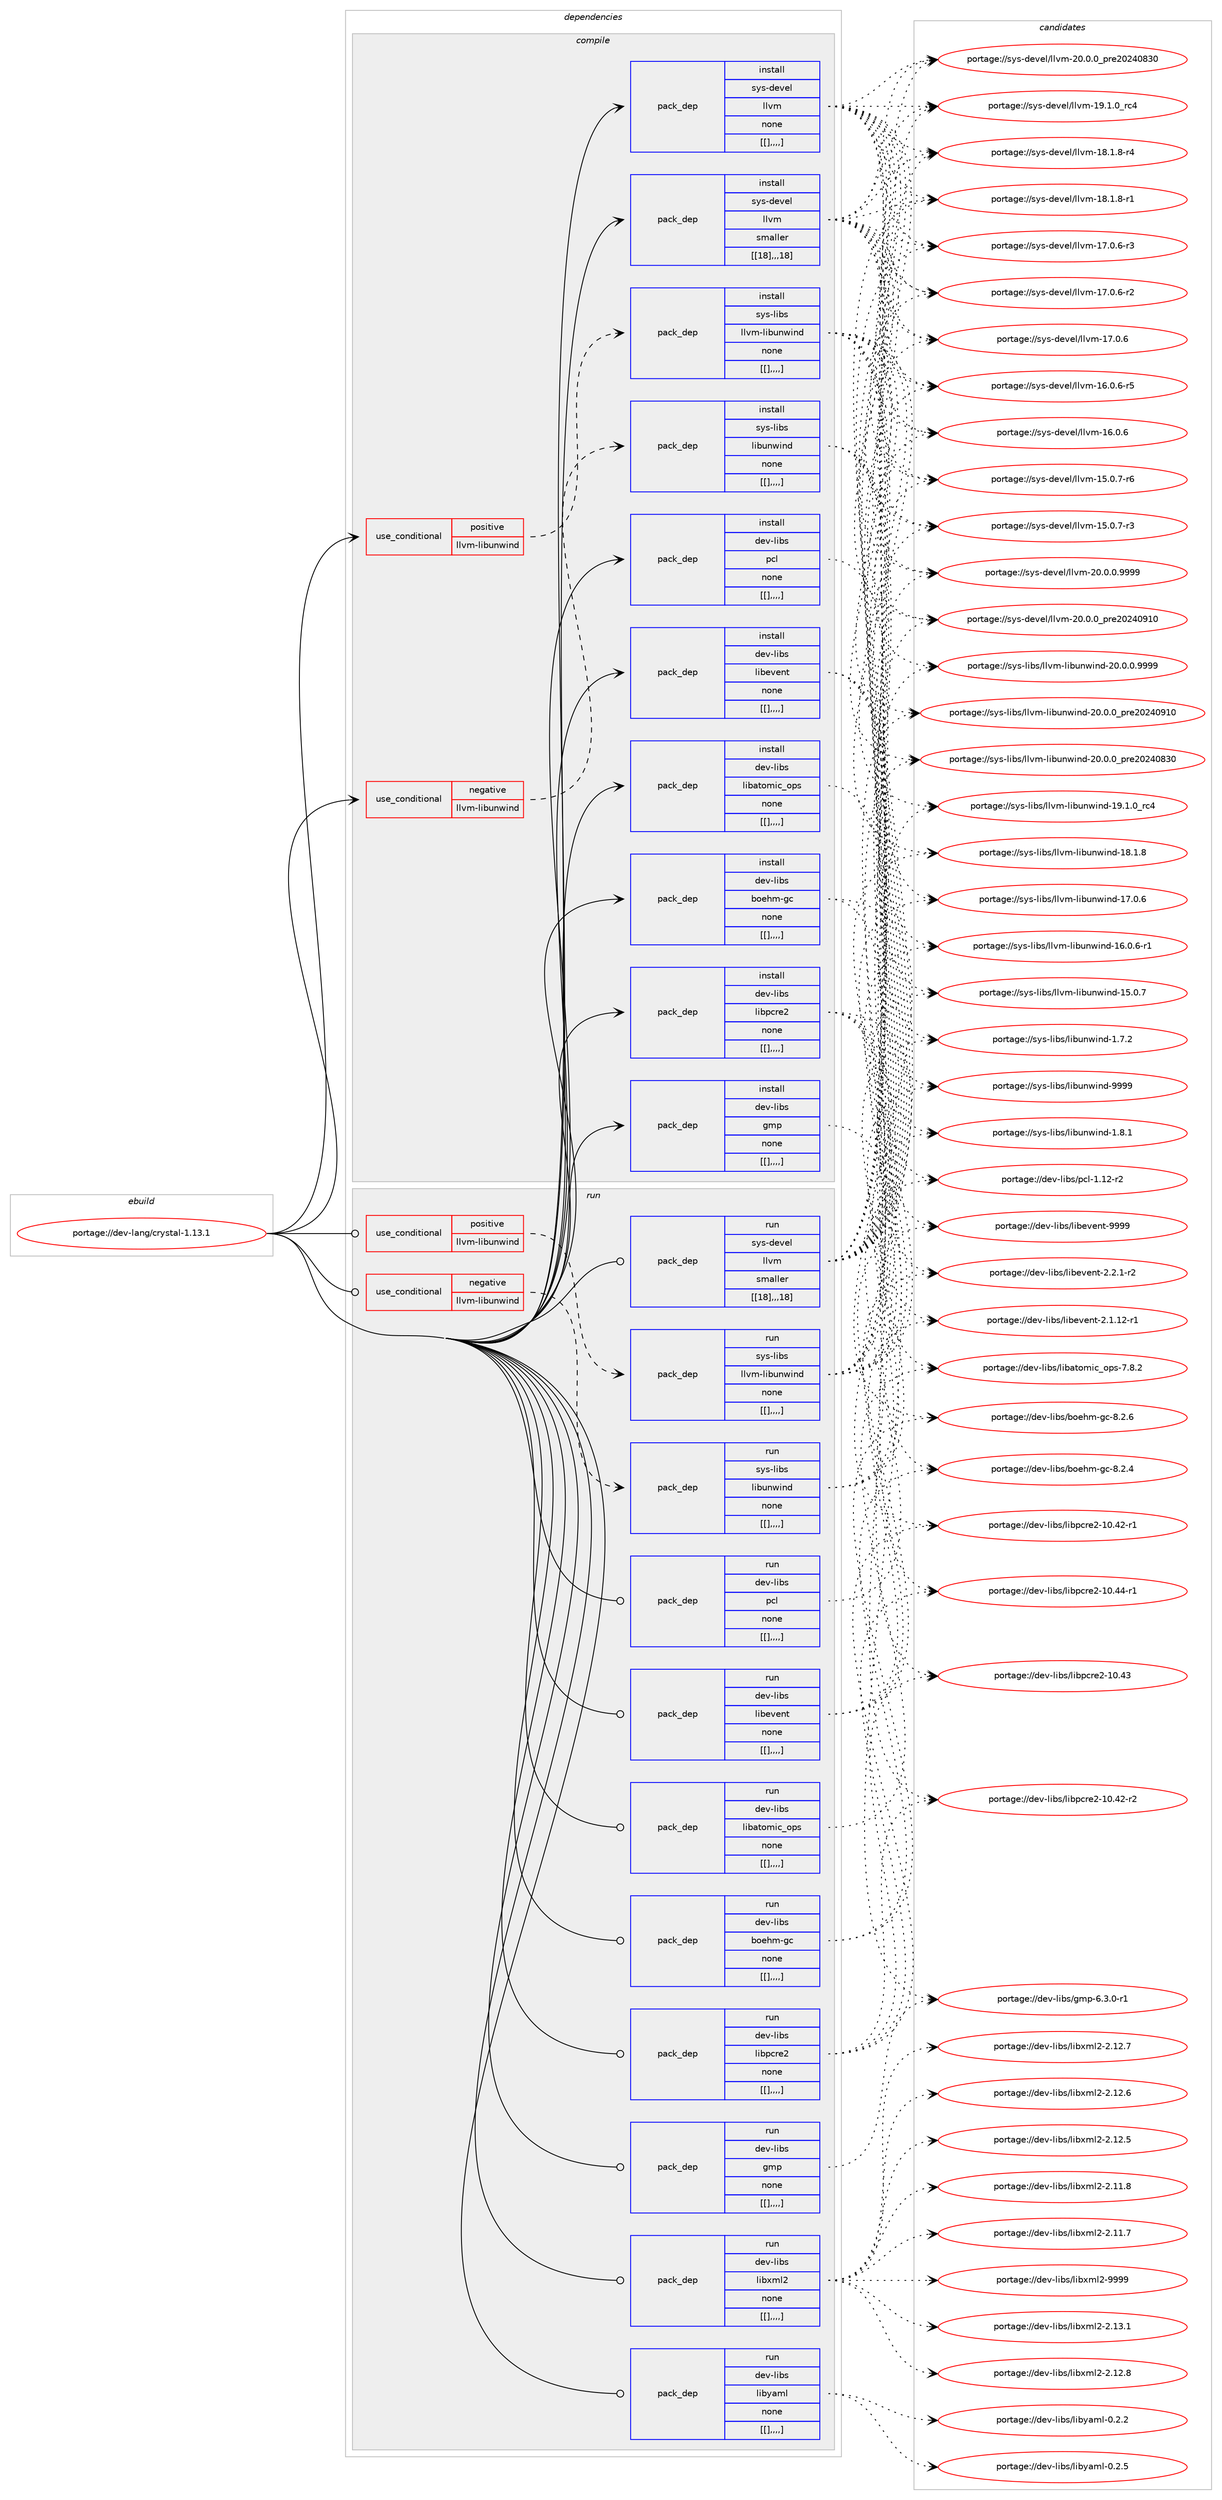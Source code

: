 digraph prolog {

# *************
# Graph options
# *************

newrank=true;
concentrate=true;
compound=true;
graph [rankdir=LR,fontname=Helvetica,fontsize=10,ranksep=1.5];#, ranksep=2.5, nodesep=0.2];
edge  [arrowhead=vee];
node  [fontname=Helvetica,fontsize=10];

# **********
# The ebuild
# **********

subgraph cluster_leftcol {
color=gray;
label=<<i>ebuild</i>>;
id [label="portage://dev-lang/crystal-1.13.1", color=red, width=4, href="../dev-lang/crystal-1.13.1.svg"];
}

# ****************
# The dependencies
# ****************

subgraph cluster_midcol {
color=gray;
label=<<i>dependencies</i>>;
subgraph cluster_compile {
fillcolor="#eeeeee";
style=filled;
label=<<i>compile</i>>;
subgraph cond23133 {
dependency98848 [label=<<TABLE BORDER="0" CELLBORDER="1" CELLSPACING="0" CELLPADDING="4"><TR><TD ROWSPAN="3" CELLPADDING="10">use_conditional</TD></TR><TR><TD>negative</TD></TR><TR><TD>llvm-libunwind</TD></TR></TABLE>>, shape=none, color=red];
subgraph pack74657 {
dependency98849 [label=<<TABLE BORDER="0" CELLBORDER="1" CELLSPACING="0" CELLPADDING="4" WIDTH="220"><TR><TD ROWSPAN="6" CELLPADDING="30">pack_dep</TD></TR><TR><TD WIDTH="110">install</TD></TR><TR><TD>sys-libs</TD></TR><TR><TD>libunwind</TD></TR><TR><TD>none</TD></TR><TR><TD>[[],,,,]</TD></TR></TABLE>>, shape=none, color=blue];
}
dependency98848:e -> dependency98849:w [weight=20,style="dashed",arrowhead="vee"];
}
id:e -> dependency98848:w [weight=20,style="solid",arrowhead="vee"];
subgraph cond23134 {
dependency98850 [label=<<TABLE BORDER="0" CELLBORDER="1" CELLSPACING="0" CELLPADDING="4"><TR><TD ROWSPAN="3" CELLPADDING="10">use_conditional</TD></TR><TR><TD>positive</TD></TR><TR><TD>llvm-libunwind</TD></TR></TABLE>>, shape=none, color=red];
subgraph pack74658 {
dependency98851 [label=<<TABLE BORDER="0" CELLBORDER="1" CELLSPACING="0" CELLPADDING="4" WIDTH="220"><TR><TD ROWSPAN="6" CELLPADDING="30">pack_dep</TD></TR><TR><TD WIDTH="110">install</TD></TR><TR><TD>sys-libs</TD></TR><TR><TD>llvm-libunwind</TD></TR><TR><TD>none</TD></TR><TR><TD>[[],,,,]</TD></TR></TABLE>>, shape=none, color=blue];
}
dependency98850:e -> dependency98851:w [weight=20,style="dashed",arrowhead="vee"];
}
id:e -> dependency98850:w [weight=20,style="solid",arrowhead="vee"];
subgraph pack74659 {
dependency98852 [label=<<TABLE BORDER="0" CELLBORDER="1" CELLSPACING="0" CELLPADDING="4" WIDTH="220"><TR><TD ROWSPAN="6" CELLPADDING="30">pack_dep</TD></TR><TR><TD WIDTH="110">install</TD></TR><TR><TD>dev-libs</TD></TR><TR><TD>boehm-gc</TD></TR><TR><TD>none</TD></TR><TR><TD>[[],,,,]</TD></TR></TABLE>>, shape=none, color=blue];
}
id:e -> dependency98852:w [weight=20,style="solid",arrowhead="vee"];
subgraph pack74660 {
dependency98853 [label=<<TABLE BORDER="0" CELLBORDER="1" CELLSPACING="0" CELLPADDING="4" WIDTH="220"><TR><TD ROWSPAN="6" CELLPADDING="30">pack_dep</TD></TR><TR><TD WIDTH="110">install</TD></TR><TR><TD>dev-libs</TD></TR><TR><TD>gmp</TD></TR><TR><TD>none</TD></TR><TR><TD>[[],,,,]</TD></TR></TABLE>>, shape=none, color=blue];
}
id:e -> dependency98853:w [weight=20,style="solid",arrowhead="vee"];
subgraph pack74661 {
dependency98854 [label=<<TABLE BORDER="0" CELLBORDER="1" CELLSPACING="0" CELLPADDING="4" WIDTH="220"><TR><TD ROWSPAN="6" CELLPADDING="30">pack_dep</TD></TR><TR><TD WIDTH="110">install</TD></TR><TR><TD>dev-libs</TD></TR><TR><TD>libatomic_ops</TD></TR><TR><TD>none</TD></TR><TR><TD>[[],,,,]</TD></TR></TABLE>>, shape=none, color=blue];
}
id:e -> dependency98854:w [weight=20,style="solid",arrowhead="vee"];
subgraph pack74662 {
dependency98855 [label=<<TABLE BORDER="0" CELLBORDER="1" CELLSPACING="0" CELLPADDING="4" WIDTH="220"><TR><TD ROWSPAN="6" CELLPADDING="30">pack_dep</TD></TR><TR><TD WIDTH="110">install</TD></TR><TR><TD>dev-libs</TD></TR><TR><TD>libevent</TD></TR><TR><TD>none</TD></TR><TR><TD>[[],,,,]</TD></TR></TABLE>>, shape=none, color=blue];
}
id:e -> dependency98855:w [weight=20,style="solid",arrowhead="vee"];
subgraph pack74663 {
dependency98856 [label=<<TABLE BORDER="0" CELLBORDER="1" CELLSPACING="0" CELLPADDING="4" WIDTH="220"><TR><TD ROWSPAN="6" CELLPADDING="30">pack_dep</TD></TR><TR><TD WIDTH="110">install</TD></TR><TR><TD>dev-libs</TD></TR><TR><TD>libpcre2</TD></TR><TR><TD>none</TD></TR><TR><TD>[[],,,,]</TD></TR></TABLE>>, shape=none, color=blue];
}
id:e -> dependency98856:w [weight=20,style="solid",arrowhead="vee"];
subgraph pack74664 {
dependency98857 [label=<<TABLE BORDER="0" CELLBORDER="1" CELLSPACING="0" CELLPADDING="4" WIDTH="220"><TR><TD ROWSPAN="6" CELLPADDING="30">pack_dep</TD></TR><TR><TD WIDTH="110">install</TD></TR><TR><TD>dev-libs</TD></TR><TR><TD>pcl</TD></TR><TR><TD>none</TD></TR><TR><TD>[[],,,,]</TD></TR></TABLE>>, shape=none, color=blue];
}
id:e -> dependency98857:w [weight=20,style="solid",arrowhead="vee"];
subgraph pack74665 {
dependency98858 [label=<<TABLE BORDER="0" CELLBORDER="1" CELLSPACING="0" CELLPADDING="4" WIDTH="220"><TR><TD ROWSPAN="6" CELLPADDING="30">pack_dep</TD></TR><TR><TD WIDTH="110">install</TD></TR><TR><TD>sys-devel</TD></TR><TR><TD>llvm</TD></TR><TR><TD>smaller</TD></TR><TR><TD>[[18],,,18]</TD></TR></TABLE>>, shape=none, color=blue];
}
id:e -> dependency98858:w [weight=20,style="solid",arrowhead="vee"];
subgraph pack74666 {
dependency98859 [label=<<TABLE BORDER="0" CELLBORDER="1" CELLSPACING="0" CELLPADDING="4" WIDTH="220"><TR><TD ROWSPAN="6" CELLPADDING="30">pack_dep</TD></TR><TR><TD WIDTH="110">install</TD></TR><TR><TD>sys-devel</TD></TR><TR><TD>llvm</TD></TR><TR><TD>none</TD></TR><TR><TD>[[],,,,]</TD></TR></TABLE>>, shape=none, color=blue];
}
id:e -> dependency98859:w [weight=20,style="solid",arrowhead="vee"];
}
subgraph cluster_compileandrun {
fillcolor="#eeeeee";
style=filled;
label=<<i>compile and run</i>>;
}
subgraph cluster_run {
fillcolor="#eeeeee";
style=filled;
label=<<i>run</i>>;
subgraph cond23135 {
dependency98860 [label=<<TABLE BORDER="0" CELLBORDER="1" CELLSPACING="0" CELLPADDING="4"><TR><TD ROWSPAN="3" CELLPADDING="10">use_conditional</TD></TR><TR><TD>negative</TD></TR><TR><TD>llvm-libunwind</TD></TR></TABLE>>, shape=none, color=red];
subgraph pack74667 {
dependency98861 [label=<<TABLE BORDER="0" CELLBORDER="1" CELLSPACING="0" CELLPADDING="4" WIDTH="220"><TR><TD ROWSPAN="6" CELLPADDING="30">pack_dep</TD></TR><TR><TD WIDTH="110">run</TD></TR><TR><TD>sys-libs</TD></TR><TR><TD>libunwind</TD></TR><TR><TD>none</TD></TR><TR><TD>[[],,,,]</TD></TR></TABLE>>, shape=none, color=blue];
}
dependency98860:e -> dependency98861:w [weight=20,style="dashed",arrowhead="vee"];
}
id:e -> dependency98860:w [weight=20,style="solid",arrowhead="odot"];
subgraph cond23136 {
dependency98862 [label=<<TABLE BORDER="0" CELLBORDER="1" CELLSPACING="0" CELLPADDING="4"><TR><TD ROWSPAN="3" CELLPADDING="10">use_conditional</TD></TR><TR><TD>positive</TD></TR><TR><TD>llvm-libunwind</TD></TR></TABLE>>, shape=none, color=red];
subgraph pack74668 {
dependency98863 [label=<<TABLE BORDER="0" CELLBORDER="1" CELLSPACING="0" CELLPADDING="4" WIDTH="220"><TR><TD ROWSPAN="6" CELLPADDING="30">pack_dep</TD></TR><TR><TD WIDTH="110">run</TD></TR><TR><TD>sys-libs</TD></TR><TR><TD>llvm-libunwind</TD></TR><TR><TD>none</TD></TR><TR><TD>[[],,,,]</TD></TR></TABLE>>, shape=none, color=blue];
}
dependency98862:e -> dependency98863:w [weight=20,style="dashed",arrowhead="vee"];
}
id:e -> dependency98862:w [weight=20,style="solid",arrowhead="odot"];
subgraph pack74669 {
dependency98864 [label=<<TABLE BORDER="0" CELLBORDER="1" CELLSPACING="0" CELLPADDING="4" WIDTH="220"><TR><TD ROWSPAN="6" CELLPADDING="30">pack_dep</TD></TR><TR><TD WIDTH="110">run</TD></TR><TR><TD>dev-libs</TD></TR><TR><TD>boehm-gc</TD></TR><TR><TD>none</TD></TR><TR><TD>[[],,,,]</TD></TR></TABLE>>, shape=none, color=blue];
}
id:e -> dependency98864:w [weight=20,style="solid",arrowhead="odot"];
subgraph pack74670 {
dependency98865 [label=<<TABLE BORDER="0" CELLBORDER="1" CELLSPACING="0" CELLPADDING="4" WIDTH="220"><TR><TD ROWSPAN="6" CELLPADDING="30">pack_dep</TD></TR><TR><TD WIDTH="110">run</TD></TR><TR><TD>dev-libs</TD></TR><TR><TD>gmp</TD></TR><TR><TD>none</TD></TR><TR><TD>[[],,,,]</TD></TR></TABLE>>, shape=none, color=blue];
}
id:e -> dependency98865:w [weight=20,style="solid",arrowhead="odot"];
subgraph pack74671 {
dependency98866 [label=<<TABLE BORDER="0" CELLBORDER="1" CELLSPACING="0" CELLPADDING="4" WIDTH="220"><TR><TD ROWSPAN="6" CELLPADDING="30">pack_dep</TD></TR><TR><TD WIDTH="110">run</TD></TR><TR><TD>dev-libs</TD></TR><TR><TD>libatomic_ops</TD></TR><TR><TD>none</TD></TR><TR><TD>[[],,,,]</TD></TR></TABLE>>, shape=none, color=blue];
}
id:e -> dependency98866:w [weight=20,style="solid",arrowhead="odot"];
subgraph pack74672 {
dependency98867 [label=<<TABLE BORDER="0" CELLBORDER="1" CELLSPACING="0" CELLPADDING="4" WIDTH="220"><TR><TD ROWSPAN="6" CELLPADDING="30">pack_dep</TD></TR><TR><TD WIDTH="110">run</TD></TR><TR><TD>dev-libs</TD></TR><TR><TD>libevent</TD></TR><TR><TD>none</TD></TR><TR><TD>[[],,,,]</TD></TR></TABLE>>, shape=none, color=blue];
}
id:e -> dependency98867:w [weight=20,style="solid",arrowhead="odot"];
subgraph pack74673 {
dependency98868 [label=<<TABLE BORDER="0" CELLBORDER="1" CELLSPACING="0" CELLPADDING="4" WIDTH="220"><TR><TD ROWSPAN="6" CELLPADDING="30">pack_dep</TD></TR><TR><TD WIDTH="110">run</TD></TR><TR><TD>dev-libs</TD></TR><TR><TD>libpcre2</TD></TR><TR><TD>none</TD></TR><TR><TD>[[],,,,]</TD></TR></TABLE>>, shape=none, color=blue];
}
id:e -> dependency98868:w [weight=20,style="solid",arrowhead="odot"];
subgraph pack74674 {
dependency98869 [label=<<TABLE BORDER="0" CELLBORDER="1" CELLSPACING="0" CELLPADDING="4" WIDTH="220"><TR><TD ROWSPAN="6" CELLPADDING="30">pack_dep</TD></TR><TR><TD WIDTH="110">run</TD></TR><TR><TD>dev-libs</TD></TR><TR><TD>libxml2</TD></TR><TR><TD>none</TD></TR><TR><TD>[[],,,,]</TD></TR></TABLE>>, shape=none, color=blue];
}
id:e -> dependency98869:w [weight=20,style="solid",arrowhead="odot"];
subgraph pack74675 {
dependency98870 [label=<<TABLE BORDER="0" CELLBORDER="1" CELLSPACING="0" CELLPADDING="4" WIDTH="220"><TR><TD ROWSPAN="6" CELLPADDING="30">pack_dep</TD></TR><TR><TD WIDTH="110">run</TD></TR><TR><TD>dev-libs</TD></TR><TR><TD>libyaml</TD></TR><TR><TD>none</TD></TR><TR><TD>[[],,,,]</TD></TR></TABLE>>, shape=none, color=blue];
}
id:e -> dependency98870:w [weight=20,style="solid",arrowhead="odot"];
subgraph pack74676 {
dependency98871 [label=<<TABLE BORDER="0" CELLBORDER="1" CELLSPACING="0" CELLPADDING="4" WIDTH="220"><TR><TD ROWSPAN="6" CELLPADDING="30">pack_dep</TD></TR><TR><TD WIDTH="110">run</TD></TR><TR><TD>dev-libs</TD></TR><TR><TD>pcl</TD></TR><TR><TD>none</TD></TR><TR><TD>[[],,,,]</TD></TR></TABLE>>, shape=none, color=blue];
}
id:e -> dependency98871:w [weight=20,style="solid",arrowhead="odot"];
subgraph pack74677 {
dependency98872 [label=<<TABLE BORDER="0" CELLBORDER="1" CELLSPACING="0" CELLPADDING="4" WIDTH="220"><TR><TD ROWSPAN="6" CELLPADDING="30">pack_dep</TD></TR><TR><TD WIDTH="110">run</TD></TR><TR><TD>sys-devel</TD></TR><TR><TD>llvm</TD></TR><TR><TD>smaller</TD></TR><TR><TD>[[18],,,18]</TD></TR></TABLE>>, shape=none, color=blue];
}
id:e -> dependency98872:w [weight=20,style="solid",arrowhead="odot"];
}
}

# **************
# The candidates
# **************

subgraph cluster_choices {
rank=same;
color=gray;
label=<<i>candidates</i>>;

subgraph choice74657 {
color=black;
nodesep=1;
choice115121115451081059811547108105981171101191051101004557575757 [label="portage://sys-libs/libunwind-9999", color=red, width=4,href="../sys-libs/libunwind-9999.svg"];
choice11512111545108105981154710810598117110119105110100454946564649 [label="portage://sys-libs/libunwind-1.8.1", color=red, width=4,href="../sys-libs/libunwind-1.8.1.svg"];
choice11512111545108105981154710810598117110119105110100454946554650 [label="portage://sys-libs/libunwind-1.7.2", color=red, width=4,href="../sys-libs/libunwind-1.7.2.svg"];
dependency98849:e -> choice115121115451081059811547108105981171101191051101004557575757:w [style=dotted,weight="100"];
dependency98849:e -> choice11512111545108105981154710810598117110119105110100454946564649:w [style=dotted,weight="100"];
dependency98849:e -> choice11512111545108105981154710810598117110119105110100454946554650:w [style=dotted,weight="100"];
}
subgraph choice74658 {
color=black;
nodesep=1;
choice1151211154510810598115471081081181094510810598117110119105110100455048464846484657575757 [label="portage://sys-libs/llvm-libunwind-20.0.0.9999", color=red, width=4,href="../sys-libs/llvm-libunwind-20.0.0.9999.svg"];
choice115121115451081059811547108108118109451081059811711011910511010045504846484648951121141015048505248574948 [label="portage://sys-libs/llvm-libunwind-20.0.0_pre20240910", color=red, width=4,href="../sys-libs/llvm-libunwind-20.0.0_pre20240910.svg"];
choice115121115451081059811547108108118109451081059811711011910511010045504846484648951121141015048505248565148 [label="portage://sys-libs/llvm-libunwind-20.0.0_pre20240830", color=red, width=4,href="../sys-libs/llvm-libunwind-20.0.0_pre20240830.svg"];
choice115121115451081059811547108108118109451081059811711011910511010045495746494648951149952 [label="portage://sys-libs/llvm-libunwind-19.1.0_rc4", color=red, width=4,href="../sys-libs/llvm-libunwind-19.1.0_rc4.svg"];
choice115121115451081059811547108108118109451081059811711011910511010045495646494656 [label="portage://sys-libs/llvm-libunwind-18.1.8", color=red, width=4,href="../sys-libs/llvm-libunwind-18.1.8.svg"];
choice115121115451081059811547108108118109451081059811711011910511010045495546484654 [label="portage://sys-libs/llvm-libunwind-17.0.6", color=red, width=4,href="../sys-libs/llvm-libunwind-17.0.6.svg"];
choice1151211154510810598115471081081181094510810598117110119105110100454954464846544511449 [label="portage://sys-libs/llvm-libunwind-16.0.6-r1", color=red, width=4,href="../sys-libs/llvm-libunwind-16.0.6-r1.svg"];
choice115121115451081059811547108108118109451081059811711011910511010045495346484655 [label="portage://sys-libs/llvm-libunwind-15.0.7", color=red, width=4,href="../sys-libs/llvm-libunwind-15.0.7.svg"];
dependency98851:e -> choice1151211154510810598115471081081181094510810598117110119105110100455048464846484657575757:w [style=dotted,weight="100"];
dependency98851:e -> choice115121115451081059811547108108118109451081059811711011910511010045504846484648951121141015048505248574948:w [style=dotted,weight="100"];
dependency98851:e -> choice115121115451081059811547108108118109451081059811711011910511010045504846484648951121141015048505248565148:w [style=dotted,weight="100"];
dependency98851:e -> choice115121115451081059811547108108118109451081059811711011910511010045495746494648951149952:w [style=dotted,weight="100"];
dependency98851:e -> choice115121115451081059811547108108118109451081059811711011910511010045495646494656:w [style=dotted,weight="100"];
dependency98851:e -> choice115121115451081059811547108108118109451081059811711011910511010045495546484654:w [style=dotted,weight="100"];
dependency98851:e -> choice1151211154510810598115471081081181094510810598117110119105110100454954464846544511449:w [style=dotted,weight="100"];
dependency98851:e -> choice115121115451081059811547108108118109451081059811711011910511010045495346484655:w [style=dotted,weight="100"];
}
subgraph choice74659 {
color=black;
nodesep=1;
choice100101118451081059811547981111011041094510399455646504654 [label="portage://dev-libs/boehm-gc-8.2.6", color=red, width=4,href="../dev-libs/boehm-gc-8.2.6.svg"];
choice100101118451081059811547981111011041094510399455646504652 [label="portage://dev-libs/boehm-gc-8.2.4", color=red, width=4,href="../dev-libs/boehm-gc-8.2.4.svg"];
dependency98852:e -> choice100101118451081059811547981111011041094510399455646504654:w [style=dotted,weight="100"];
dependency98852:e -> choice100101118451081059811547981111011041094510399455646504652:w [style=dotted,weight="100"];
}
subgraph choice74660 {
color=black;
nodesep=1;
choice1001011184510810598115471031091124554465146484511449 [label="portage://dev-libs/gmp-6.3.0-r1", color=red, width=4,href="../dev-libs/gmp-6.3.0-r1.svg"];
dependency98853:e -> choice1001011184510810598115471031091124554465146484511449:w [style=dotted,weight="100"];
}
subgraph choice74661 {
color=black;
nodesep=1;
choice10010111845108105981154710810598971161111091059995111112115455546564650 [label="portage://dev-libs/libatomic_ops-7.8.2", color=red, width=4,href="../dev-libs/libatomic_ops-7.8.2.svg"];
dependency98854:e -> choice10010111845108105981154710810598971161111091059995111112115455546564650:w [style=dotted,weight="100"];
}
subgraph choice74662 {
color=black;
nodesep=1;
choice100101118451081059811547108105981011181011101164557575757 [label="portage://dev-libs/libevent-9999", color=red, width=4,href="../dev-libs/libevent-9999.svg"];
choice100101118451081059811547108105981011181011101164550465046494511450 [label="portage://dev-libs/libevent-2.2.1-r2", color=red, width=4,href="../dev-libs/libevent-2.2.1-r2.svg"];
choice10010111845108105981154710810598101118101110116455046494649504511449 [label="portage://dev-libs/libevent-2.1.12-r1", color=red, width=4,href="../dev-libs/libevent-2.1.12-r1.svg"];
dependency98855:e -> choice100101118451081059811547108105981011181011101164557575757:w [style=dotted,weight="100"];
dependency98855:e -> choice100101118451081059811547108105981011181011101164550465046494511450:w [style=dotted,weight="100"];
dependency98855:e -> choice10010111845108105981154710810598101118101110116455046494649504511449:w [style=dotted,weight="100"];
}
subgraph choice74663 {
color=black;
nodesep=1;
choice1001011184510810598115471081059811299114101504549484652524511449 [label="portage://dev-libs/libpcre2-10.44-r1", color=red, width=4,href="../dev-libs/libpcre2-10.44-r1.svg"];
choice100101118451081059811547108105981129911410150454948465251 [label="portage://dev-libs/libpcre2-10.43", color=red, width=4,href="../dev-libs/libpcre2-10.43.svg"];
choice1001011184510810598115471081059811299114101504549484652504511450 [label="portage://dev-libs/libpcre2-10.42-r2", color=red, width=4,href="../dev-libs/libpcre2-10.42-r2.svg"];
choice1001011184510810598115471081059811299114101504549484652504511449 [label="portage://dev-libs/libpcre2-10.42-r1", color=red, width=4,href="../dev-libs/libpcre2-10.42-r1.svg"];
dependency98856:e -> choice1001011184510810598115471081059811299114101504549484652524511449:w [style=dotted,weight="100"];
dependency98856:e -> choice100101118451081059811547108105981129911410150454948465251:w [style=dotted,weight="100"];
dependency98856:e -> choice1001011184510810598115471081059811299114101504549484652504511450:w [style=dotted,weight="100"];
dependency98856:e -> choice1001011184510810598115471081059811299114101504549484652504511449:w [style=dotted,weight="100"];
}
subgraph choice74664 {
color=black;
nodesep=1;
choice1001011184510810598115471129910845494649504511450 [label="portage://dev-libs/pcl-1.12-r2", color=red, width=4,href="../dev-libs/pcl-1.12-r2.svg"];
dependency98857:e -> choice1001011184510810598115471129910845494649504511450:w [style=dotted,weight="100"];
}
subgraph choice74665 {
color=black;
nodesep=1;
choice1151211154510010111810110847108108118109455048464846484657575757 [label="portage://sys-devel/llvm-20.0.0.9999", color=red, width=4,href="../sys-devel/llvm-20.0.0.9999.svg"];
choice115121115451001011181011084710810811810945504846484648951121141015048505248574948 [label="portage://sys-devel/llvm-20.0.0_pre20240910", color=red, width=4,href="../sys-devel/llvm-20.0.0_pre20240910.svg"];
choice115121115451001011181011084710810811810945504846484648951121141015048505248565148 [label="portage://sys-devel/llvm-20.0.0_pre20240830", color=red, width=4,href="../sys-devel/llvm-20.0.0_pre20240830.svg"];
choice115121115451001011181011084710810811810945495746494648951149952 [label="portage://sys-devel/llvm-19.1.0_rc4", color=red, width=4,href="../sys-devel/llvm-19.1.0_rc4.svg"];
choice1151211154510010111810110847108108118109454956464946564511452 [label="portage://sys-devel/llvm-18.1.8-r4", color=red, width=4,href="../sys-devel/llvm-18.1.8-r4.svg"];
choice1151211154510010111810110847108108118109454956464946564511449 [label="portage://sys-devel/llvm-18.1.8-r1", color=red, width=4,href="../sys-devel/llvm-18.1.8-r1.svg"];
choice1151211154510010111810110847108108118109454955464846544511451 [label="portage://sys-devel/llvm-17.0.6-r3", color=red, width=4,href="../sys-devel/llvm-17.0.6-r3.svg"];
choice1151211154510010111810110847108108118109454955464846544511450 [label="portage://sys-devel/llvm-17.0.6-r2", color=red, width=4,href="../sys-devel/llvm-17.0.6-r2.svg"];
choice115121115451001011181011084710810811810945495546484654 [label="portage://sys-devel/llvm-17.0.6", color=red, width=4,href="../sys-devel/llvm-17.0.6.svg"];
choice1151211154510010111810110847108108118109454954464846544511453 [label="portage://sys-devel/llvm-16.0.6-r5", color=red, width=4,href="../sys-devel/llvm-16.0.6-r5.svg"];
choice115121115451001011181011084710810811810945495446484654 [label="portage://sys-devel/llvm-16.0.6", color=red, width=4,href="../sys-devel/llvm-16.0.6.svg"];
choice1151211154510010111810110847108108118109454953464846554511454 [label="portage://sys-devel/llvm-15.0.7-r6", color=red, width=4,href="../sys-devel/llvm-15.0.7-r6.svg"];
choice1151211154510010111810110847108108118109454953464846554511451 [label="portage://sys-devel/llvm-15.0.7-r3", color=red, width=4,href="../sys-devel/llvm-15.0.7-r3.svg"];
dependency98858:e -> choice1151211154510010111810110847108108118109455048464846484657575757:w [style=dotted,weight="100"];
dependency98858:e -> choice115121115451001011181011084710810811810945504846484648951121141015048505248574948:w [style=dotted,weight="100"];
dependency98858:e -> choice115121115451001011181011084710810811810945504846484648951121141015048505248565148:w [style=dotted,weight="100"];
dependency98858:e -> choice115121115451001011181011084710810811810945495746494648951149952:w [style=dotted,weight="100"];
dependency98858:e -> choice1151211154510010111810110847108108118109454956464946564511452:w [style=dotted,weight="100"];
dependency98858:e -> choice1151211154510010111810110847108108118109454956464946564511449:w [style=dotted,weight="100"];
dependency98858:e -> choice1151211154510010111810110847108108118109454955464846544511451:w [style=dotted,weight="100"];
dependency98858:e -> choice1151211154510010111810110847108108118109454955464846544511450:w [style=dotted,weight="100"];
dependency98858:e -> choice115121115451001011181011084710810811810945495546484654:w [style=dotted,weight="100"];
dependency98858:e -> choice1151211154510010111810110847108108118109454954464846544511453:w [style=dotted,weight="100"];
dependency98858:e -> choice115121115451001011181011084710810811810945495446484654:w [style=dotted,weight="100"];
dependency98858:e -> choice1151211154510010111810110847108108118109454953464846554511454:w [style=dotted,weight="100"];
dependency98858:e -> choice1151211154510010111810110847108108118109454953464846554511451:w [style=dotted,weight="100"];
}
subgraph choice74666 {
color=black;
nodesep=1;
choice1151211154510010111810110847108108118109455048464846484657575757 [label="portage://sys-devel/llvm-20.0.0.9999", color=red, width=4,href="../sys-devel/llvm-20.0.0.9999.svg"];
choice115121115451001011181011084710810811810945504846484648951121141015048505248574948 [label="portage://sys-devel/llvm-20.0.0_pre20240910", color=red, width=4,href="../sys-devel/llvm-20.0.0_pre20240910.svg"];
choice115121115451001011181011084710810811810945504846484648951121141015048505248565148 [label="portage://sys-devel/llvm-20.0.0_pre20240830", color=red, width=4,href="../sys-devel/llvm-20.0.0_pre20240830.svg"];
choice115121115451001011181011084710810811810945495746494648951149952 [label="portage://sys-devel/llvm-19.1.0_rc4", color=red, width=4,href="../sys-devel/llvm-19.1.0_rc4.svg"];
choice1151211154510010111810110847108108118109454956464946564511452 [label="portage://sys-devel/llvm-18.1.8-r4", color=red, width=4,href="../sys-devel/llvm-18.1.8-r4.svg"];
choice1151211154510010111810110847108108118109454956464946564511449 [label="portage://sys-devel/llvm-18.1.8-r1", color=red, width=4,href="../sys-devel/llvm-18.1.8-r1.svg"];
choice1151211154510010111810110847108108118109454955464846544511451 [label="portage://sys-devel/llvm-17.0.6-r3", color=red, width=4,href="../sys-devel/llvm-17.0.6-r3.svg"];
choice1151211154510010111810110847108108118109454955464846544511450 [label="portage://sys-devel/llvm-17.0.6-r2", color=red, width=4,href="../sys-devel/llvm-17.0.6-r2.svg"];
choice115121115451001011181011084710810811810945495546484654 [label="portage://sys-devel/llvm-17.0.6", color=red, width=4,href="../sys-devel/llvm-17.0.6.svg"];
choice1151211154510010111810110847108108118109454954464846544511453 [label="portage://sys-devel/llvm-16.0.6-r5", color=red, width=4,href="../sys-devel/llvm-16.0.6-r5.svg"];
choice115121115451001011181011084710810811810945495446484654 [label="portage://sys-devel/llvm-16.0.6", color=red, width=4,href="../sys-devel/llvm-16.0.6.svg"];
choice1151211154510010111810110847108108118109454953464846554511454 [label="portage://sys-devel/llvm-15.0.7-r6", color=red, width=4,href="../sys-devel/llvm-15.0.7-r6.svg"];
choice1151211154510010111810110847108108118109454953464846554511451 [label="portage://sys-devel/llvm-15.0.7-r3", color=red, width=4,href="../sys-devel/llvm-15.0.7-r3.svg"];
dependency98859:e -> choice1151211154510010111810110847108108118109455048464846484657575757:w [style=dotted,weight="100"];
dependency98859:e -> choice115121115451001011181011084710810811810945504846484648951121141015048505248574948:w [style=dotted,weight="100"];
dependency98859:e -> choice115121115451001011181011084710810811810945504846484648951121141015048505248565148:w [style=dotted,weight="100"];
dependency98859:e -> choice115121115451001011181011084710810811810945495746494648951149952:w [style=dotted,weight="100"];
dependency98859:e -> choice1151211154510010111810110847108108118109454956464946564511452:w [style=dotted,weight="100"];
dependency98859:e -> choice1151211154510010111810110847108108118109454956464946564511449:w [style=dotted,weight="100"];
dependency98859:e -> choice1151211154510010111810110847108108118109454955464846544511451:w [style=dotted,weight="100"];
dependency98859:e -> choice1151211154510010111810110847108108118109454955464846544511450:w [style=dotted,weight="100"];
dependency98859:e -> choice115121115451001011181011084710810811810945495546484654:w [style=dotted,weight="100"];
dependency98859:e -> choice1151211154510010111810110847108108118109454954464846544511453:w [style=dotted,weight="100"];
dependency98859:e -> choice115121115451001011181011084710810811810945495446484654:w [style=dotted,weight="100"];
dependency98859:e -> choice1151211154510010111810110847108108118109454953464846554511454:w [style=dotted,weight="100"];
dependency98859:e -> choice1151211154510010111810110847108108118109454953464846554511451:w [style=dotted,weight="100"];
}
subgraph choice74667 {
color=black;
nodesep=1;
choice115121115451081059811547108105981171101191051101004557575757 [label="portage://sys-libs/libunwind-9999", color=red, width=4,href="../sys-libs/libunwind-9999.svg"];
choice11512111545108105981154710810598117110119105110100454946564649 [label="portage://sys-libs/libunwind-1.8.1", color=red, width=4,href="../sys-libs/libunwind-1.8.1.svg"];
choice11512111545108105981154710810598117110119105110100454946554650 [label="portage://sys-libs/libunwind-1.7.2", color=red, width=4,href="../sys-libs/libunwind-1.7.2.svg"];
dependency98861:e -> choice115121115451081059811547108105981171101191051101004557575757:w [style=dotted,weight="100"];
dependency98861:e -> choice11512111545108105981154710810598117110119105110100454946564649:w [style=dotted,weight="100"];
dependency98861:e -> choice11512111545108105981154710810598117110119105110100454946554650:w [style=dotted,weight="100"];
}
subgraph choice74668 {
color=black;
nodesep=1;
choice1151211154510810598115471081081181094510810598117110119105110100455048464846484657575757 [label="portage://sys-libs/llvm-libunwind-20.0.0.9999", color=red, width=4,href="../sys-libs/llvm-libunwind-20.0.0.9999.svg"];
choice115121115451081059811547108108118109451081059811711011910511010045504846484648951121141015048505248574948 [label="portage://sys-libs/llvm-libunwind-20.0.0_pre20240910", color=red, width=4,href="../sys-libs/llvm-libunwind-20.0.0_pre20240910.svg"];
choice115121115451081059811547108108118109451081059811711011910511010045504846484648951121141015048505248565148 [label="portage://sys-libs/llvm-libunwind-20.0.0_pre20240830", color=red, width=4,href="../sys-libs/llvm-libunwind-20.0.0_pre20240830.svg"];
choice115121115451081059811547108108118109451081059811711011910511010045495746494648951149952 [label="portage://sys-libs/llvm-libunwind-19.1.0_rc4", color=red, width=4,href="../sys-libs/llvm-libunwind-19.1.0_rc4.svg"];
choice115121115451081059811547108108118109451081059811711011910511010045495646494656 [label="portage://sys-libs/llvm-libunwind-18.1.8", color=red, width=4,href="../sys-libs/llvm-libunwind-18.1.8.svg"];
choice115121115451081059811547108108118109451081059811711011910511010045495546484654 [label="portage://sys-libs/llvm-libunwind-17.0.6", color=red, width=4,href="../sys-libs/llvm-libunwind-17.0.6.svg"];
choice1151211154510810598115471081081181094510810598117110119105110100454954464846544511449 [label="portage://sys-libs/llvm-libunwind-16.0.6-r1", color=red, width=4,href="../sys-libs/llvm-libunwind-16.0.6-r1.svg"];
choice115121115451081059811547108108118109451081059811711011910511010045495346484655 [label="portage://sys-libs/llvm-libunwind-15.0.7", color=red, width=4,href="../sys-libs/llvm-libunwind-15.0.7.svg"];
dependency98863:e -> choice1151211154510810598115471081081181094510810598117110119105110100455048464846484657575757:w [style=dotted,weight="100"];
dependency98863:e -> choice115121115451081059811547108108118109451081059811711011910511010045504846484648951121141015048505248574948:w [style=dotted,weight="100"];
dependency98863:e -> choice115121115451081059811547108108118109451081059811711011910511010045504846484648951121141015048505248565148:w [style=dotted,weight="100"];
dependency98863:e -> choice115121115451081059811547108108118109451081059811711011910511010045495746494648951149952:w [style=dotted,weight="100"];
dependency98863:e -> choice115121115451081059811547108108118109451081059811711011910511010045495646494656:w [style=dotted,weight="100"];
dependency98863:e -> choice115121115451081059811547108108118109451081059811711011910511010045495546484654:w [style=dotted,weight="100"];
dependency98863:e -> choice1151211154510810598115471081081181094510810598117110119105110100454954464846544511449:w [style=dotted,weight="100"];
dependency98863:e -> choice115121115451081059811547108108118109451081059811711011910511010045495346484655:w [style=dotted,weight="100"];
}
subgraph choice74669 {
color=black;
nodesep=1;
choice100101118451081059811547981111011041094510399455646504654 [label="portage://dev-libs/boehm-gc-8.2.6", color=red, width=4,href="../dev-libs/boehm-gc-8.2.6.svg"];
choice100101118451081059811547981111011041094510399455646504652 [label="portage://dev-libs/boehm-gc-8.2.4", color=red, width=4,href="../dev-libs/boehm-gc-8.2.4.svg"];
dependency98864:e -> choice100101118451081059811547981111011041094510399455646504654:w [style=dotted,weight="100"];
dependency98864:e -> choice100101118451081059811547981111011041094510399455646504652:w [style=dotted,weight="100"];
}
subgraph choice74670 {
color=black;
nodesep=1;
choice1001011184510810598115471031091124554465146484511449 [label="portage://dev-libs/gmp-6.3.0-r1", color=red, width=4,href="../dev-libs/gmp-6.3.0-r1.svg"];
dependency98865:e -> choice1001011184510810598115471031091124554465146484511449:w [style=dotted,weight="100"];
}
subgraph choice74671 {
color=black;
nodesep=1;
choice10010111845108105981154710810598971161111091059995111112115455546564650 [label="portage://dev-libs/libatomic_ops-7.8.2", color=red, width=4,href="../dev-libs/libatomic_ops-7.8.2.svg"];
dependency98866:e -> choice10010111845108105981154710810598971161111091059995111112115455546564650:w [style=dotted,weight="100"];
}
subgraph choice74672 {
color=black;
nodesep=1;
choice100101118451081059811547108105981011181011101164557575757 [label="portage://dev-libs/libevent-9999", color=red, width=4,href="../dev-libs/libevent-9999.svg"];
choice100101118451081059811547108105981011181011101164550465046494511450 [label="portage://dev-libs/libevent-2.2.1-r2", color=red, width=4,href="../dev-libs/libevent-2.2.1-r2.svg"];
choice10010111845108105981154710810598101118101110116455046494649504511449 [label="portage://dev-libs/libevent-2.1.12-r1", color=red, width=4,href="../dev-libs/libevent-2.1.12-r1.svg"];
dependency98867:e -> choice100101118451081059811547108105981011181011101164557575757:w [style=dotted,weight="100"];
dependency98867:e -> choice100101118451081059811547108105981011181011101164550465046494511450:w [style=dotted,weight="100"];
dependency98867:e -> choice10010111845108105981154710810598101118101110116455046494649504511449:w [style=dotted,weight="100"];
}
subgraph choice74673 {
color=black;
nodesep=1;
choice1001011184510810598115471081059811299114101504549484652524511449 [label="portage://dev-libs/libpcre2-10.44-r1", color=red, width=4,href="../dev-libs/libpcre2-10.44-r1.svg"];
choice100101118451081059811547108105981129911410150454948465251 [label="portage://dev-libs/libpcre2-10.43", color=red, width=4,href="../dev-libs/libpcre2-10.43.svg"];
choice1001011184510810598115471081059811299114101504549484652504511450 [label="portage://dev-libs/libpcre2-10.42-r2", color=red, width=4,href="../dev-libs/libpcre2-10.42-r2.svg"];
choice1001011184510810598115471081059811299114101504549484652504511449 [label="portage://dev-libs/libpcre2-10.42-r1", color=red, width=4,href="../dev-libs/libpcre2-10.42-r1.svg"];
dependency98868:e -> choice1001011184510810598115471081059811299114101504549484652524511449:w [style=dotted,weight="100"];
dependency98868:e -> choice100101118451081059811547108105981129911410150454948465251:w [style=dotted,weight="100"];
dependency98868:e -> choice1001011184510810598115471081059811299114101504549484652504511450:w [style=dotted,weight="100"];
dependency98868:e -> choice1001011184510810598115471081059811299114101504549484652504511449:w [style=dotted,weight="100"];
}
subgraph choice74674 {
color=black;
nodesep=1;
choice10010111845108105981154710810598120109108504557575757 [label="portage://dev-libs/libxml2-9999", color=red, width=4,href="../dev-libs/libxml2-9999.svg"];
choice100101118451081059811547108105981201091085045504649514649 [label="portage://dev-libs/libxml2-2.13.1", color=red, width=4,href="../dev-libs/libxml2-2.13.1.svg"];
choice100101118451081059811547108105981201091085045504649504656 [label="portage://dev-libs/libxml2-2.12.8", color=red, width=4,href="../dev-libs/libxml2-2.12.8.svg"];
choice100101118451081059811547108105981201091085045504649504655 [label="portage://dev-libs/libxml2-2.12.7", color=red, width=4,href="../dev-libs/libxml2-2.12.7.svg"];
choice100101118451081059811547108105981201091085045504649504654 [label="portage://dev-libs/libxml2-2.12.6", color=red, width=4,href="../dev-libs/libxml2-2.12.6.svg"];
choice100101118451081059811547108105981201091085045504649504653 [label="portage://dev-libs/libxml2-2.12.5", color=red, width=4,href="../dev-libs/libxml2-2.12.5.svg"];
choice100101118451081059811547108105981201091085045504649494656 [label="portage://dev-libs/libxml2-2.11.8", color=red, width=4,href="../dev-libs/libxml2-2.11.8.svg"];
choice100101118451081059811547108105981201091085045504649494655 [label="portage://dev-libs/libxml2-2.11.7", color=red, width=4,href="../dev-libs/libxml2-2.11.7.svg"];
dependency98869:e -> choice10010111845108105981154710810598120109108504557575757:w [style=dotted,weight="100"];
dependency98869:e -> choice100101118451081059811547108105981201091085045504649514649:w [style=dotted,weight="100"];
dependency98869:e -> choice100101118451081059811547108105981201091085045504649504656:w [style=dotted,weight="100"];
dependency98869:e -> choice100101118451081059811547108105981201091085045504649504655:w [style=dotted,weight="100"];
dependency98869:e -> choice100101118451081059811547108105981201091085045504649504654:w [style=dotted,weight="100"];
dependency98869:e -> choice100101118451081059811547108105981201091085045504649504653:w [style=dotted,weight="100"];
dependency98869:e -> choice100101118451081059811547108105981201091085045504649494656:w [style=dotted,weight="100"];
dependency98869:e -> choice100101118451081059811547108105981201091085045504649494655:w [style=dotted,weight="100"];
}
subgraph choice74675 {
color=black;
nodesep=1;
choice1001011184510810598115471081059812197109108454846504653 [label="portage://dev-libs/libyaml-0.2.5", color=red, width=4,href="../dev-libs/libyaml-0.2.5.svg"];
choice1001011184510810598115471081059812197109108454846504650 [label="portage://dev-libs/libyaml-0.2.2", color=red, width=4,href="../dev-libs/libyaml-0.2.2.svg"];
dependency98870:e -> choice1001011184510810598115471081059812197109108454846504653:w [style=dotted,weight="100"];
dependency98870:e -> choice1001011184510810598115471081059812197109108454846504650:w [style=dotted,weight="100"];
}
subgraph choice74676 {
color=black;
nodesep=1;
choice1001011184510810598115471129910845494649504511450 [label="portage://dev-libs/pcl-1.12-r2", color=red, width=4,href="../dev-libs/pcl-1.12-r2.svg"];
dependency98871:e -> choice1001011184510810598115471129910845494649504511450:w [style=dotted,weight="100"];
}
subgraph choice74677 {
color=black;
nodesep=1;
choice1151211154510010111810110847108108118109455048464846484657575757 [label="portage://sys-devel/llvm-20.0.0.9999", color=red, width=4,href="../sys-devel/llvm-20.0.0.9999.svg"];
choice115121115451001011181011084710810811810945504846484648951121141015048505248574948 [label="portage://sys-devel/llvm-20.0.0_pre20240910", color=red, width=4,href="../sys-devel/llvm-20.0.0_pre20240910.svg"];
choice115121115451001011181011084710810811810945504846484648951121141015048505248565148 [label="portage://sys-devel/llvm-20.0.0_pre20240830", color=red, width=4,href="../sys-devel/llvm-20.0.0_pre20240830.svg"];
choice115121115451001011181011084710810811810945495746494648951149952 [label="portage://sys-devel/llvm-19.1.0_rc4", color=red, width=4,href="../sys-devel/llvm-19.1.0_rc4.svg"];
choice1151211154510010111810110847108108118109454956464946564511452 [label="portage://sys-devel/llvm-18.1.8-r4", color=red, width=4,href="../sys-devel/llvm-18.1.8-r4.svg"];
choice1151211154510010111810110847108108118109454956464946564511449 [label="portage://sys-devel/llvm-18.1.8-r1", color=red, width=4,href="../sys-devel/llvm-18.1.8-r1.svg"];
choice1151211154510010111810110847108108118109454955464846544511451 [label="portage://sys-devel/llvm-17.0.6-r3", color=red, width=4,href="../sys-devel/llvm-17.0.6-r3.svg"];
choice1151211154510010111810110847108108118109454955464846544511450 [label="portage://sys-devel/llvm-17.0.6-r2", color=red, width=4,href="../sys-devel/llvm-17.0.6-r2.svg"];
choice115121115451001011181011084710810811810945495546484654 [label="portage://sys-devel/llvm-17.0.6", color=red, width=4,href="../sys-devel/llvm-17.0.6.svg"];
choice1151211154510010111810110847108108118109454954464846544511453 [label="portage://sys-devel/llvm-16.0.6-r5", color=red, width=4,href="../sys-devel/llvm-16.0.6-r5.svg"];
choice115121115451001011181011084710810811810945495446484654 [label="portage://sys-devel/llvm-16.0.6", color=red, width=4,href="../sys-devel/llvm-16.0.6.svg"];
choice1151211154510010111810110847108108118109454953464846554511454 [label="portage://sys-devel/llvm-15.0.7-r6", color=red, width=4,href="../sys-devel/llvm-15.0.7-r6.svg"];
choice1151211154510010111810110847108108118109454953464846554511451 [label="portage://sys-devel/llvm-15.0.7-r3", color=red, width=4,href="../sys-devel/llvm-15.0.7-r3.svg"];
dependency98872:e -> choice1151211154510010111810110847108108118109455048464846484657575757:w [style=dotted,weight="100"];
dependency98872:e -> choice115121115451001011181011084710810811810945504846484648951121141015048505248574948:w [style=dotted,weight="100"];
dependency98872:e -> choice115121115451001011181011084710810811810945504846484648951121141015048505248565148:w [style=dotted,weight="100"];
dependency98872:e -> choice115121115451001011181011084710810811810945495746494648951149952:w [style=dotted,weight="100"];
dependency98872:e -> choice1151211154510010111810110847108108118109454956464946564511452:w [style=dotted,weight="100"];
dependency98872:e -> choice1151211154510010111810110847108108118109454956464946564511449:w [style=dotted,weight="100"];
dependency98872:e -> choice1151211154510010111810110847108108118109454955464846544511451:w [style=dotted,weight="100"];
dependency98872:e -> choice1151211154510010111810110847108108118109454955464846544511450:w [style=dotted,weight="100"];
dependency98872:e -> choice115121115451001011181011084710810811810945495546484654:w [style=dotted,weight="100"];
dependency98872:e -> choice1151211154510010111810110847108108118109454954464846544511453:w [style=dotted,weight="100"];
dependency98872:e -> choice115121115451001011181011084710810811810945495446484654:w [style=dotted,weight="100"];
dependency98872:e -> choice1151211154510010111810110847108108118109454953464846554511454:w [style=dotted,weight="100"];
dependency98872:e -> choice1151211154510010111810110847108108118109454953464846554511451:w [style=dotted,weight="100"];
}
}

}
